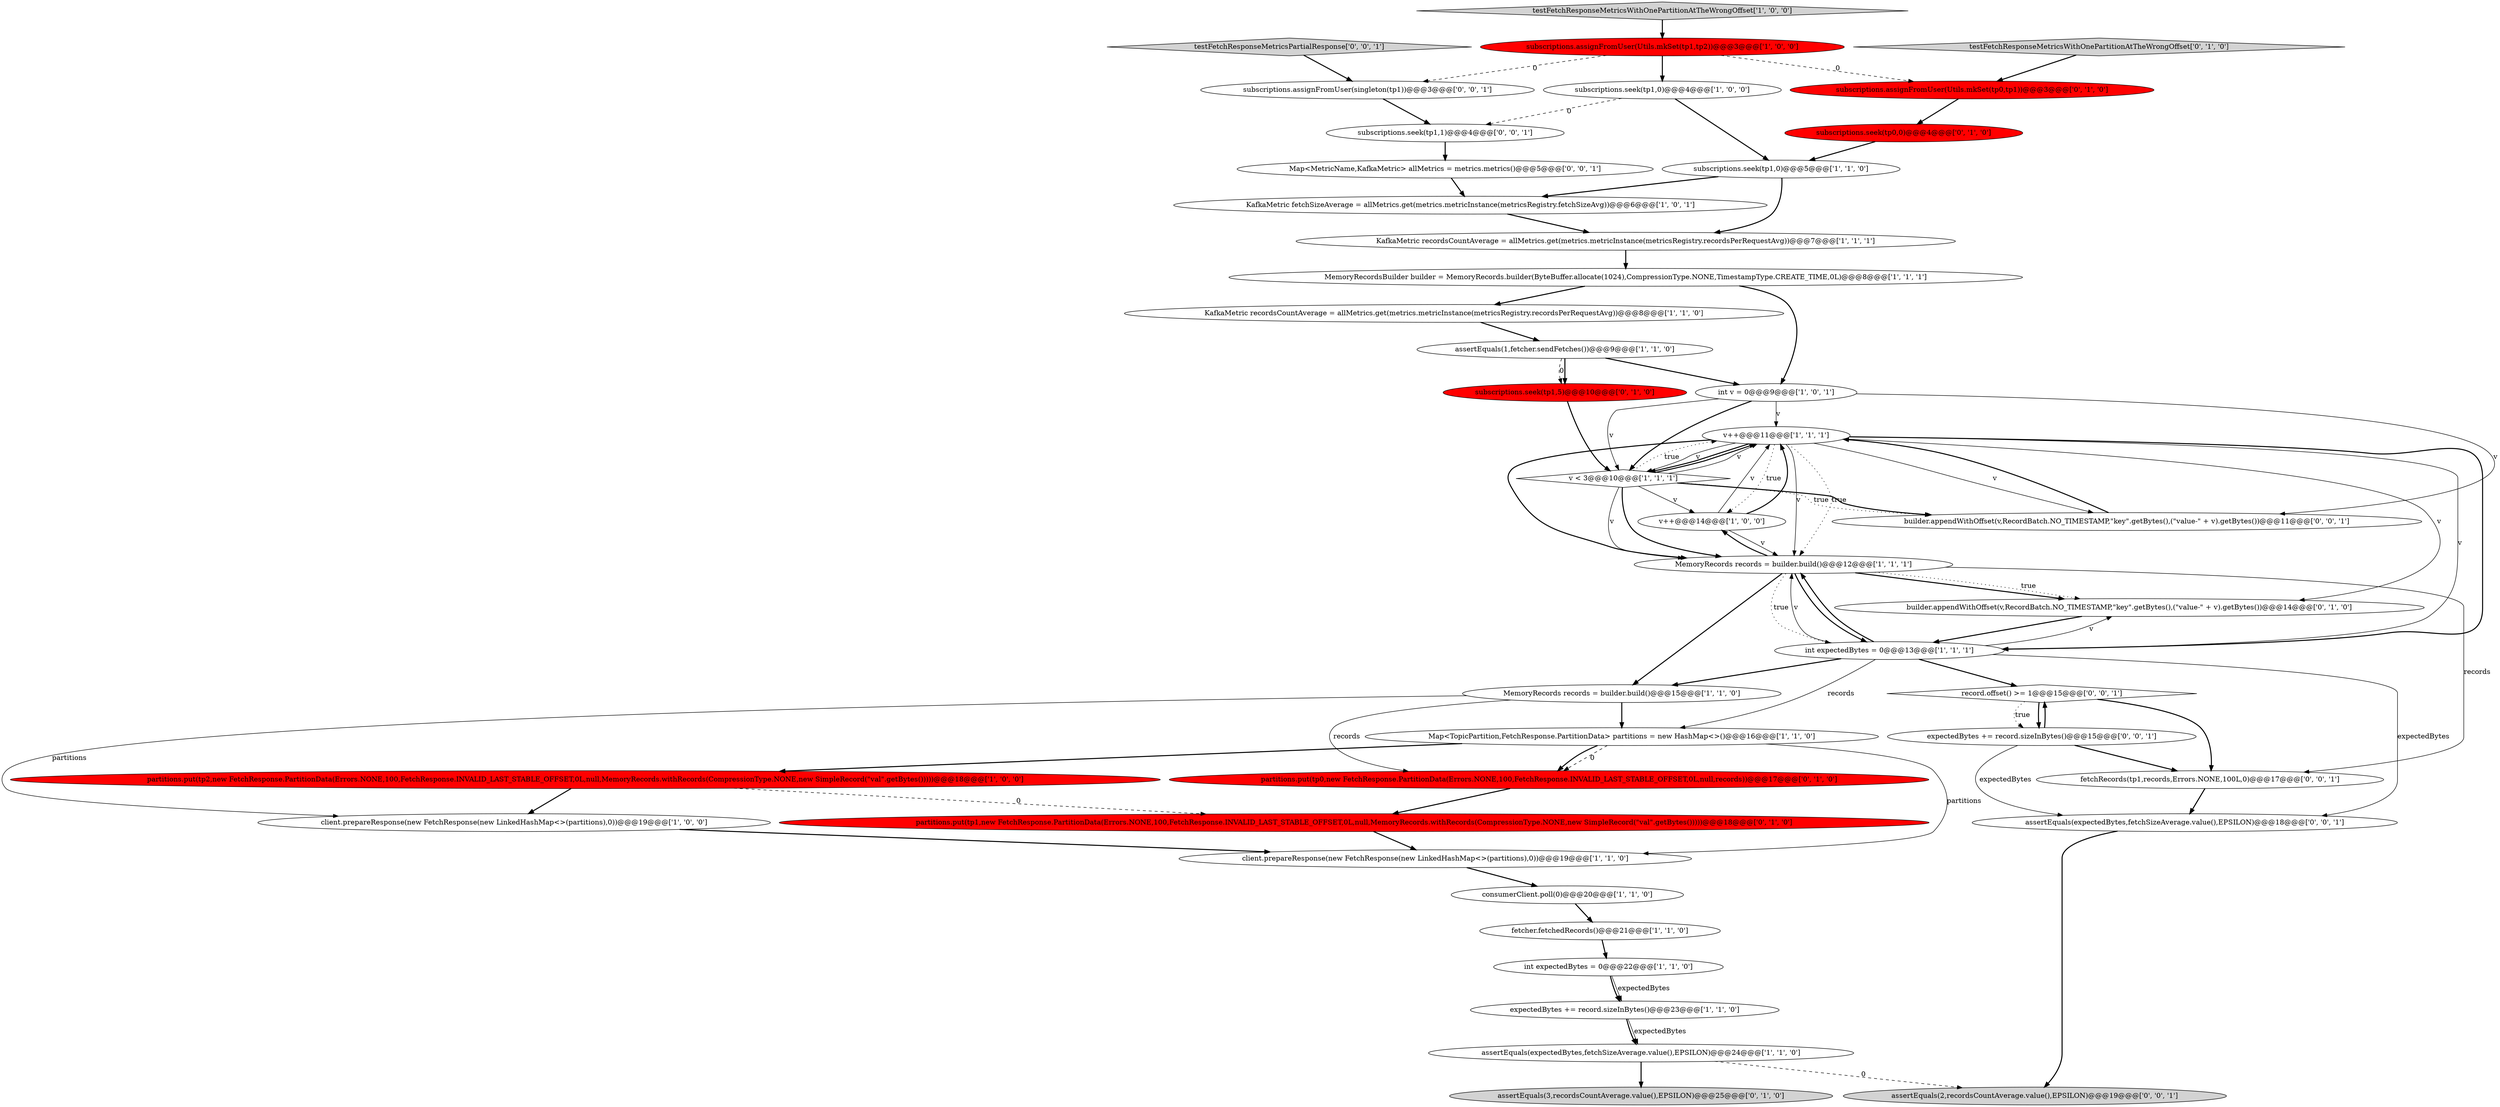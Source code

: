 digraph {
2 [style = filled, label = "v++@@@11@@@['1', '1', '1']", fillcolor = white, shape = ellipse image = "AAA0AAABBB1BBB"];
22 [style = filled, label = "subscriptions.assignFromUser(Utils.mkSet(tp1,tp2))@@@3@@@['1', '0', '0']", fillcolor = red, shape = ellipse image = "AAA1AAABBB1BBB"];
37 [style = filled, label = "subscriptions.seek(tp1,1)@@@4@@@['0', '0', '1']", fillcolor = white, shape = ellipse image = "AAA0AAABBB3BBB"];
1 [style = filled, label = "MemoryRecords records = builder.build()@@@15@@@['1', '1', '0']", fillcolor = white, shape = ellipse image = "AAA0AAABBB1BBB"];
24 [style = filled, label = "assertEquals(1,fetcher.sendFetches())@@@9@@@['1', '1', '0']", fillcolor = white, shape = ellipse image = "AAA0AAABBB1BBB"];
29 [style = filled, label = "testFetchResponseMetricsWithOnePartitionAtTheWrongOffset['0', '1', '0']", fillcolor = lightgray, shape = diamond image = "AAA0AAABBB2BBB"];
30 [style = filled, label = "partitions.put(tp0,new FetchResponse.PartitionData(Errors.NONE,100,FetchResponse.INVALID_LAST_STABLE_OFFSET,0L,null,records))@@@17@@@['0', '1', '0']", fillcolor = red, shape = ellipse image = "AAA1AAABBB2BBB"];
35 [style = filled, label = "Map<MetricName,KafkaMetric> allMetrics = metrics.metrics()@@@5@@@['0', '0', '1']", fillcolor = white, shape = ellipse image = "AAA0AAABBB3BBB"];
27 [style = filled, label = "subscriptions.seek(tp1,5)@@@10@@@['0', '1', '0']", fillcolor = red, shape = ellipse image = "AAA1AAABBB2BBB"];
38 [style = filled, label = "subscriptions.assignFromUser(singleton(tp1))@@@3@@@['0', '0', '1']", fillcolor = white, shape = ellipse image = "AAA0AAABBB3BBB"];
16 [style = filled, label = "Map<TopicPartition,FetchResponse.PartitionData> partitions = new HashMap<>()@@@16@@@['1', '1', '0']", fillcolor = white, shape = ellipse image = "AAA0AAABBB1BBB"];
17 [style = filled, label = "KafkaMetric fetchSizeAverage = allMetrics.get(metrics.metricInstance(metricsRegistry.fetchSizeAvg))@@@6@@@['1', '0', '1']", fillcolor = white, shape = ellipse image = "AAA0AAABBB1BBB"];
3 [style = filled, label = "v++@@@14@@@['1', '0', '0']", fillcolor = white, shape = ellipse image = "AAA0AAABBB1BBB"];
32 [style = filled, label = "subscriptions.assignFromUser(Utils.mkSet(tp0,tp1))@@@3@@@['0', '1', '0']", fillcolor = red, shape = ellipse image = "AAA1AAABBB2BBB"];
39 [style = filled, label = "expectedBytes += record.sizeInBytes()@@@15@@@['0', '0', '1']", fillcolor = white, shape = ellipse image = "AAA0AAABBB3BBB"];
5 [style = filled, label = "testFetchResponseMetricsWithOnePartitionAtTheWrongOffset['1', '0', '0']", fillcolor = lightgray, shape = diamond image = "AAA0AAABBB1BBB"];
13 [style = filled, label = "v < 3@@@10@@@['1', '1', '1']", fillcolor = white, shape = diamond image = "AAA0AAABBB1BBB"];
18 [style = filled, label = "int expectedBytes = 0@@@22@@@['1', '1', '0']", fillcolor = white, shape = ellipse image = "AAA0AAABBB1BBB"];
42 [style = filled, label = "assertEquals(2,recordsCountAverage.value(),EPSILON)@@@19@@@['0', '0', '1']", fillcolor = lightgray, shape = ellipse image = "AAA0AAABBB3BBB"];
31 [style = filled, label = "subscriptions.seek(tp0,0)@@@4@@@['0', '1', '0']", fillcolor = red, shape = ellipse image = "AAA1AAABBB2BBB"];
19 [style = filled, label = "assertEquals(expectedBytes,fetchSizeAverage.value(),EPSILON)@@@24@@@['1', '1', '0']", fillcolor = white, shape = ellipse image = "AAA0AAABBB1BBB"];
14 [style = filled, label = "int v = 0@@@9@@@['1', '0', '1']", fillcolor = white, shape = ellipse image = "AAA0AAABBB1BBB"];
23 [style = filled, label = "int expectedBytes = 0@@@13@@@['1', '1', '1']", fillcolor = white, shape = ellipse image = "AAA0AAABBB1BBB"];
21 [style = filled, label = "KafkaMetric recordsCountAverage = allMetrics.get(metrics.metricInstance(metricsRegistry.recordsPerRequestAvg))@@@7@@@['1', '1', '1']", fillcolor = white, shape = ellipse image = "AAA0AAABBB1BBB"];
9 [style = filled, label = "MemoryRecords records = builder.build()@@@12@@@['1', '1', '1']", fillcolor = white, shape = ellipse image = "AAA0AAABBB1BBB"];
40 [style = filled, label = "fetchRecords(tp1,records,Errors.NONE,100L,0)@@@17@@@['0', '0', '1']", fillcolor = white, shape = ellipse image = "AAA0AAABBB3BBB"];
0 [style = filled, label = "subscriptions.seek(tp1,0)@@@5@@@['1', '1', '0']", fillcolor = white, shape = ellipse image = "AAA0AAABBB1BBB"];
11 [style = filled, label = "MemoryRecordsBuilder builder = MemoryRecords.builder(ByteBuffer.allocate(1024),CompressionType.NONE,TimestampType.CREATE_TIME,0L)@@@8@@@['1', '1', '1']", fillcolor = white, shape = ellipse image = "AAA0AAABBB1BBB"];
36 [style = filled, label = "assertEquals(expectedBytes,fetchSizeAverage.value(),EPSILON)@@@18@@@['0', '0', '1']", fillcolor = white, shape = ellipse image = "AAA0AAABBB3BBB"];
4 [style = filled, label = "client.prepareResponse(new FetchResponse(new LinkedHashMap<>(partitions),0))@@@19@@@['1', '1', '0']", fillcolor = white, shape = ellipse image = "AAA0AAABBB1BBB"];
12 [style = filled, label = "subscriptions.seek(tp1,0)@@@4@@@['1', '0', '0']", fillcolor = white, shape = ellipse image = "AAA0AAABBB1BBB"];
25 [style = filled, label = "assertEquals(3,recordsCountAverage.value(),EPSILON)@@@25@@@['0', '1', '0']", fillcolor = lightgray, shape = ellipse image = "AAA0AAABBB2BBB"];
33 [style = filled, label = "testFetchResponseMetricsPartialResponse['0', '0', '1']", fillcolor = lightgray, shape = diamond image = "AAA0AAABBB3BBB"];
10 [style = filled, label = "KafkaMetric recordsCountAverage = allMetrics.get(metrics.metricInstance(metricsRegistry.recordsPerRequestAvg))@@@8@@@['1', '1', '0']", fillcolor = white, shape = ellipse image = "AAA0AAABBB1BBB"];
34 [style = filled, label = "builder.appendWithOffset(v,RecordBatch.NO_TIMESTAMP,\"key\".getBytes(),(\"value-\" + v).getBytes())@@@11@@@['0', '0', '1']", fillcolor = white, shape = ellipse image = "AAA0AAABBB3BBB"];
6 [style = filled, label = "consumerClient.poll(0)@@@20@@@['1', '1', '0']", fillcolor = white, shape = ellipse image = "AAA0AAABBB1BBB"];
20 [style = filled, label = "client.prepareResponse(new FetchResponse(new LinkedHashMap<>(partitions),0))@@@19@@@['1', '0', '0']", fillcolor = white, shape = ellipse image = "AAA0AAABBB1BBB"];
41 [style = filled, label = "record.offset() >= 1@@@15@@@['0', '0', '1']", fillcolor = white, shape = diamond image = "AAA0AAABBB3BBB"];
28 [style = filled, label = "partitions.put(tp1,new FetchResponse.PartitionData(Errors.NONE,100,FetchResponse.INVALID_LAST_STABLE_OFFSET,0L,null,MemoryRecords.withRecords(CompressionType.NONE,new SimpleRecord(\"val\".getBytes()))))@@@18@@@['0', '1', '0']", fillcolor = red, shape = ellipse image = "AAA1AAABBB2BBB"];
15 [style = filled, label = "fetcher.fetchedRecords()@@@21@@@['1', '1', '0']", fillcolor = white, shape = ellipse image = "AAA0AAABBB1BBB"];
7 [style = filled, label = "partitions.put(tp2,new FetchResponse.PartitionData(Errors.NONE,100,FetchResponse.INVALID_LAST_STABLE_OFFSET,0L,null,MemoryRecords.withRecords(CompressionType.NONE,new SimpleRecord(\"val\".getBytes()))))@@@18@@@['1', '0', '0']", fillcolor = red, shape = ellipse image = "AAA1AAABBB1BBB"];
26 [style = filled, label = "builder.appendWithOffset(v,RecordBatch.NO_TIMESTAMP,\"key\".getBytes(),(\"value-\" + v).getBytes())@@@14@@@['0', '1', '0']", fillcolor = white, shape = ellipse image = "AAA0AAABBB2BBB"];
8 [style = filled, label = "expectedBytes += record.sizeInBytes()@@@23@@@['1', '1', '0']", fillcolor = white, shape = ellipse image = "AAA0AAABBB1BBB"];
27->13 [style = bold, label=""];
2->23 [style = solid, label="v"];
24->27 [style = dashed, label="0"];
2->9 [style = solid, label="v"];
11->14 [style = bold, label=""];
10->24 [style = bold, label=""];
2->26 [style = solid, label="v"];
3->2 [style = solid, label="v"];
16->7 [style = bold, label=""];
23->9 [style = solid, label="v"];
1->20 [style = solid, label="partitions"];
23->36 [style = solid, label="expectedBytes"];
18->8 [style = solid, label="expectedBytes"];
9->26 [style = bold, label=""];
2->23 [style = bold, label=""];
30->28 [style = bold, label=""];
34->2 [style = bold, label=""];
22->38 [style = dashed, label="0"];
14->13 [style = solid, label="v"];
17->21 [style = bold, label=""];
24->27 [style = bold, label=""];
8->19 [style = solid, label="expectedBytes"];
16->4 [style = solid, label="partitions"];
2->3 [style = dotted, label="true"];
13->34 [style = bold, label=""];
9->26 [style = dotted, label="true"];
12->37 [style = dashed, label="0"];
0->17 [style = bold, label=""];
0->21 [style = bold, label=""];
2->9 [style = bold, label=""];
13->9 [style = solid, label="v"];
19->25 [style = bold, label=""];
13->2 [style = solid, label="v"];
3->2 [style = bold, label=""];
21->11 [style = bold, label=""];
38->37 [style = bold, label=""];
1->16 [style = bold, label=""];
29->32 [style = bold, label=""];
35->17 [style = bold, label=""];
13->3 [style = solid, label="v"];
39->41 [style = bold, label=""];
9->40 [style = solid, label="records"];
9->1 [style = bold, label=""];
5->22 [style = bold, label=""];
32->31 [style = bold, label=""];
36->42 [style = bold, label=""];
13->34 [style = dotted, label="true"];
23->26 [style = solid, label="v"];
31->0 [style = bold, label=""];
7->20 [style = bold, label=""];
23->41 [style = bold, label=""];
6->15 [style = bold, label=""];
13->2 [style = dotted, label="true"];
39->36 [style = solid, label="expectedBytes"];
2->9 [style = dotted, label="true"];
16->30 [style = dashed, label="0"];
41->40 [style = bold, label=""];
40->36 [style = bold, label=""];
7->28 [style = dashed, label="0"];
9->23 [style = dotted, label="true"];
11->10 [style = bold, label=""];
39->40 [style = bold, label=""];
1->30 [style = solid, label="records"];
16->30 [style = bold, label=""];
9->3 [style = bold, label=""];
18->8 [style = bold, label=""];
13->9 [style = bold, label=""];
14->13 [style = bold, label=""];
37->35 [style = bold, label=""];
2->13 [style = solid, label="v"];
19->42 [style = dashed, label="0"];
13->2 [style = bold, label=""];
3->9 [style = solid, label="v"];
4->6 [style = bold, label=""];
8->19 [style = bold, label=""];
14->2 [style = solid, label="v"];
22->32 [style = dashed, label="0"];
41->39 [style = dotted, label="true"];
12->0 [style = bold, label=""];
15->18 [style = bold, label=""];
2->34 [style = solid, label="v"];
20->4 [style = bold, label=""];
24->14 [style = bold, label=""];
2->13 [style = bold, label=""];
9->23 [style = bold, label=""];
14->34 [style = solid, label="v"];
22->12 [style = bold, label=""];
26->23 [style = bold, label=""];
23->1 [style = bold, label=""];
33->38 [style = bold, label=""];
41->39 [style = bold, label=""];
23->16 [style = solid, label="records"];
23->9 [style = bold, label=""];
28->4 [style = bold, label=""];
}

